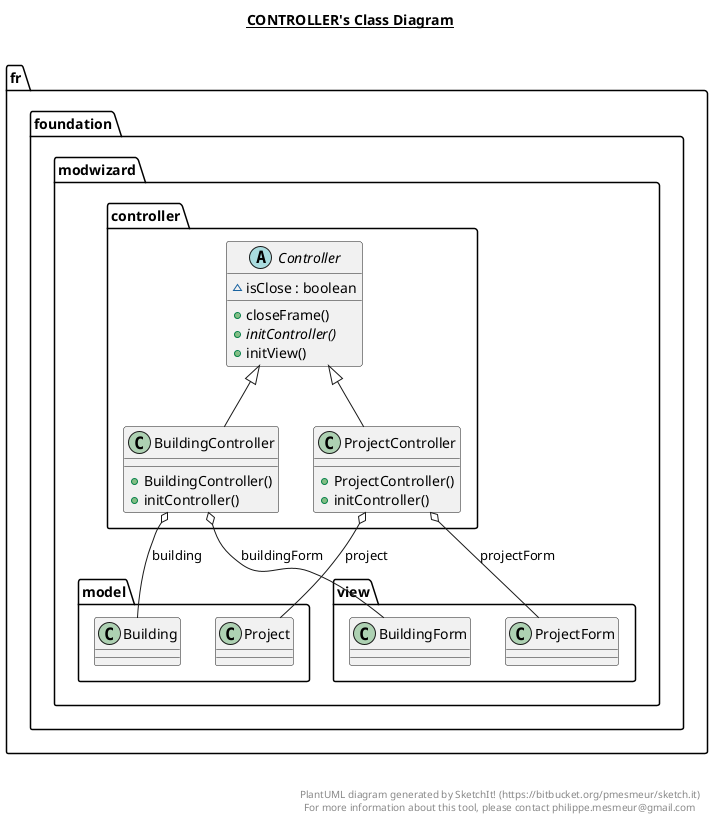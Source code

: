 @startuml

title __CONTROLLER's Class Diagram__\n

  namespace fr.foundation.modwizard {
    namespace controller {
      class fr.foundation.modwizard.controller.BuildingController {
          + BuildingController()
          + initController()
      }
    }
  }
  

  namespace fr.foundation.modwizard {
    namespace controller {
      abstract class fr.foundation.modwizard.controller.Controller {
          ~ isClose : boolean
          + closeFrame()
          {abstract} + initController()
          + initView()
      }
    }
  }
  

  namespace fr.foundation.modwizard {
    namespace controller {
      class fr.foundation.modwizard.controller.ProjectController {
          + ProjectController()
          + initController()
      }
    }
  }
  

  fr.foundation.modwizard.controller.BuildingController -up-|> fr.foundation.modwizard.controller.Controller
  fr.foundation.modwizard.controller.BuildingController o-- fr.foundation.modwizard.model.Building : building
  fr.foundation.modwizard.controller.BuildingController o-- fr.foundation.modwizard.view.BuildingForm : buildingForm
  fr.foundation.modwizard.controller.ProjectController -up-|> fr.foundation.modwizard.controller.Controller
  fr.foundation.modwizard.controller.ProjectController o-- fr.foundation.modwizard.model.Project : project
  fr.foundation.modwizard.controller.ProjectController o-- fr.foundation.modwizard.view.ProjectForm : projectForm


right footer


PlantUML diagram generated by SketchIt! (https://bitbucket.org/pmesmeur/sketch.it)
For more information about this tool, please contact philippe.mesmeur@gmail.com
endfooter

@enduml
